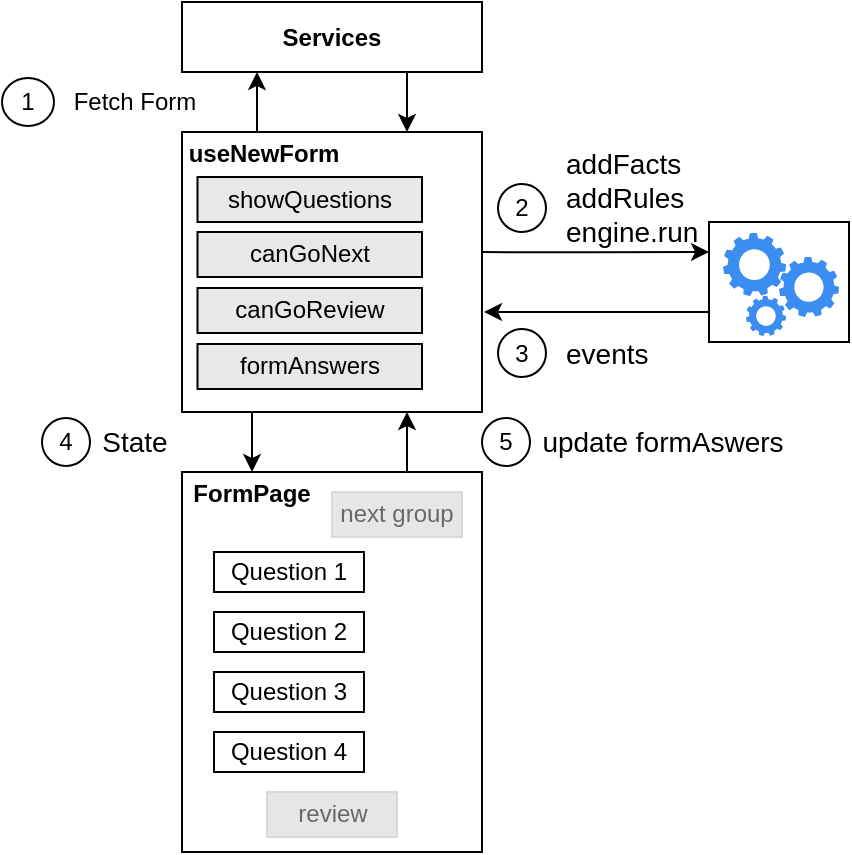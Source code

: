 <mxfile version="24.7.10">
  <diagram name="Page-1" id="z0DzeRFE-C07UqmTsZCE">
    <mxGraphModel dx="600" dy="1492" grid="1" gridSize="10" guides="1" tooltips="1" connect="1" arrows="1" fold="1" page="1" pageScale="1" pageWidth="827" pageHeight="1169" math="0" shadow="0">
      <root>
        <mxCell id="0" />
        <mxCell id="1" parent="0" />
        <mxCell id="nRd9bKDwkKoT_MK630dZ-31" value="" style="rounded=0;whiteSpace=wrap;html=1;" vertex="1" parent="1">
          <mxGeometry x="413.5" y="105" width="70" height="60" as="geometry" />
        </mxCell>
        <mxCell id="nRd9bKDwkKoT_MK630dZ-5" value="" style="sketch=0;html=1;aspect=fixed;strokeColor=none;shadow=0;fillColor=#3B8DF1;verticalAlign=top;labelPosition=center;verticalLabelPosition=bottom;shape=mxgraph.gcp2.gear" vertex="1" parent="1">
          <mxGeometry x="420.5" y="110.5" width="31.5" height="31.5" as="geometry" />
        </mxCell>
        <mxCell id="nRd9bKDwkKoT_MK630dZ-65" style="edgeStyle=orthogonalEdgeStyle;rounded=0;orthogonalLoop=1;jettySize=auto;html=1;exitX=0.75;exitY=0;exitDx=0;exitDy=0;entryX=0.75;entryY=1;entryDx=0;entryDy=0;" edge="1" parent="1" source="nRd9bKDwkKoT_MK630dZ-6" target="nRd9bKDwkKoT_MK630dZ-16">
          <mxGeometry relative="1" as="geometry" />
        </mxCell>
        <mxCell id="nRd9bKDwkKoT_MK630dZ-6" value="" style="rounded=0;whiteSpace=wrap;html=1;" vertex="1" parent="1">
          <mxGeometry x="150" y="230" width="150" height="190" as="geometry" />
        </mxCell>
        <mxCell id="nRd9bKDwkKoT_MK630dZ-7" value="Question 1" style="rounded=0;whiteSpace=wrap;html=1;" vertex="1" parent="1">
          <mxGeometry x="166" y="270" width="75" height="20" as="geometry" />
        </mxCell>
        <mxCell id="nRd9bKDwkKoT_MK630dZ-9" value="Question 2" style="rounded=0;whiteSpace=wrap;html=1;" vertex="1" parent="1">
          <mxGeometry x="166" y="300" width="75" height="20" as="geometry" />
        </mxCell>
        <mxCell id="nRd9bKDwkKoT_MK630dZ-13" value="Question 3" style="rounded=0;whiteSpace=wrap;html=1;" vertex="1" parent="1">
          <mxGeometry x="166" y="330" width="75" height="20" as="geometry" />
        </mxCell>
        <mxCell id="nRd9bKDwkKoT_MK630dZ-14" value="" style="sketch=0;html=1;aspect=fixed;strokeColor=none;shadow=0;fillColor=#3B8DF1;verticalAlign=top;labelPosition=center;verticalLabelPosition=bottom;shape=mxgraph.gcp2.gear" vertex="1" parent="1">
          <mxGeometry x="448.5" y="122.5" width="30" height="30" as="geometry" />
        </mxCell>
        <mxCell id="nRd9bKDwkKoT_MK630dZ-15" value="" style="sketch=0;html=1;aspect=fixed;strokeColor=none;shadow=0;fillColor=#3B8DF1;verticalAlign=top;labelPosition=center;verticalLabelPosition=bottom;shape=mxgraph.gcp2.gear" vertex="1" parent="1">
          <mxGeometry x="432" y="142" width="20" height="20" as="geometry" />
        </mxCell>
        <mxCell id="nRd9bKDwkKoT_MK630dZ-23" style="edgeStyle=orthogonalEdgeStyle;rounded=0;orthogonalLoop=1;jettySize=auto;html=1;exitX=0.25;exitY=0;exitDx=0;exitDy=0;entryX=0.25;entryY=1;entryDx=0;entryDy=0;" edge="1" parent="1" source="nRd9bKDwkKoT_MK630dZ-16" target="nRd9bKDwkKoT_MK630dZ-21">
          <mxGeometry relative="1" as="geometry" />
        </mxCell>
        <mxCell id="nRd9bKDwkKoT_MK630dZ-51" style="edgeStyle=orthogonalEdgeStyle;rounded=0;orthogonalLoop=1;jettySize=auto;html=1;exitX=0.25;exitY=1;exitDx=0;exitDy=0;entryX=0.5;entryY=0;entryDx=0;entryDy=0;" edge="1" parent="1" source="nRd9bKDwkKoT_MK630dZ-16" target="nRd9bKDwkKoT_MK630dZ-49">
          <mxGeometry relative="1" as="geometry" />
        </mxCell>
        <mxCell id="nRd9bKDwkKoT_MK630dZ-62" style="edgeStyle=orthogonalEdgeStyle;rounded=0;orthogonalLoop=1;jettySize=auto;html=1;exitX=1.001;exitY=0.429;exitDx=0;exitDy=0;entryX=0;entryY=0.25;entryDx=0;entryDy=0;exitPerimeter=0;" edge="1" parent="1" source="nRd9bKDwkKoT_MK630dZ-16" target="nRd9bKDwkKoT_MK630dZ-31">
          <mxGeometry relative="1" as="geometry" />
        </mxCell>
        <mxCell id="nRd9bKDwkKoT_MK630dZ-16" value="" style="rounded=0;whiteSpace=wrap;html=1;" vertex="1" parent="1">
          <mxGeometry x="150" y="60" width="150" height="140" as="geometry" />
        </mxCell>
        <mxCell id="nRd9bKDwkKoT_MK630dZ-19" value="1" style="ellipse;whiteSpace=wrap;html=1;" vertex="1" parent="1">
          <mxGeometry x="60" y="33" width="26" height="24" as="geometry" />
        </mxCell>
        <mxCell id="nRd9bKDwkKoT_MK630dZ-24" style="edgeStyle=orthogonalEdgeStyle;rounded=0;orthogonalLoop=1;jettySize=auto;html=1;exitX=0.75;exitY=1;exitDx=0;exitDy=0;entryX=0.75;entryY=0;entryDx=0;entryDy=0;" edge="1" parent="1" source="nRd9bKDwkKoT_MK630dZ-21" target="nRd9bKDwkKoT_MK630dZ-16">
          <mxGeometry relative="1" as="geometry" />
        </mxCell>
        <mxCell id="nRd9bKDwkKoT_MK630dZ-21" value="&lt;b&gt;Services&lt;/b&gt;" style="rounded=0;whiteSpace=wrap;html=1;" vertex="1" parent="1">
          <mxGeometry x="150" y="-5" width="150" height="35" as="geometry" />
        </mxCell>
        <mxCell id="nRd9bKDwkKoT_MK630dZ-22" value="Fetch Form" style="text;html=1;align=center;verticalAlign=middle;resizable=0;points=[];autosize=1;strokeColor=none;fillColor=none;" vertex="1" parent="1">
          <mxGeometry x="86" y="30" width="80" height="30" as="geometry" />
        </mxCell>
        <mxCell id="nRd9bKDwkKoT_MK630dZ-25" value="2" style="ellipse;whiteSpace=wrap;html=1;" vertex="1" parent="1">
          <mxGeometry x="308" y="86" width="24" height="24" as="geometry" />
        </mxCell>
        <mxCell id="nRd9bKDwkKoT_MK630dZ-39" value="3" style="ellipse;whiteSpace=wrap;html=1;" vertex="1" parent="1">
          <mxGeometry x="308" y="158.5" width="24" height="24" as="geometry" />
        </mxCell>
        <mxCell id="nRd9bKDwkKoT_MK630dZ-43" value="&lt;span style=&quot;font-size: 14px; text-wrap: nowrap;&quot;&gt;addFacts&lt;/span&gt;&lt;div&gt;&lt;span style=&quot;font-size: 14px; text-wrap: nowrap;&quot;&gt;addRules&lt;/span&gt;&lt;/div&gt;&lt;div&gt;&lt;span style=&quot;font-size: 14px; text-wrap: nowrap;&quot;&gt;engine.run&lt;/span&gt;&lt;/div&gt;" style="text;html=1;align=left;verticalAlign=middle;whiteSpace=wrap;rounded=0;" vertex="1" parent="1">
          <mxGeometry x="340" y="66.5" width="70" height="52" as="geometry" />
        </mxCell>
        <mxCell id="nRd9bKDwkKoT_MK630dZ-46" value="&lt;b&gt;useNewForm&lt;/b&gt;" style="text;html=1;align=center;verticalAlign=middle;whiteSpace=wrap;rounded=0;" vertex="1" parent="1">
          <mxGeometry x="156" y="64.5" width="70" height="13.5" as="geometry" />
        </mxCell>
        <mxCell id="nRd9bKDwkKoT_MK630dZ-48" value="showQuestions" style="rounded=0;whiteSpace=wrap;html=1;fillColor=#E8E8E8;" vertex="1" parent="1">
          <mxGeometry x="157.75" y="82.5" width="112.25" height="22.5" as="geometry" />
        </mxCell>
        <mxCell id="nRd9bKDwkKoT_MK630dZ-49" value="&lt;b&gt;F&lt;/b&gt;&lt;b style=&quot;background-color: initial;&quot;&gt;ormPage&lt;/b&gt;" style="text;html=1;align=center;verticalAlign=middle;whiteSpace=wrap;rounded=0;" vertex="1" parent="1">
          <mxGeometry x="150" y="230" width="70" height="21.5" as="geometry" />
        </mxCell>
        <mxCell id="nRd9bKDwkKoT_MK630dZ-50" value="Question 4" style="rounded=0;whiteSpace=wrap;html=1;" vertex="1" parent="1">
          <mxGeometry x="166" y="360" width="75" height="20" as="geometry" />
        </mxCell>
        <mxCell id="nRd9bKDwkKoT_MK630dZ-52" value="4" style="ellipse;whiteSpace=wrap;html=1;" vertex="1" parent="1">
          <mxGeometry x="80" y="203" width="24" height="24" as="geometry" />
        </mxCell>
        <mxCell id="nRd9bKDwkKoT_MK630dZ-53" value="State" style="text;html=1;align=center;verticalAlign=middle;resizable=0;points=[];autosize=1;strokeColor=none;fillColor=none;fontSize=14;" vertex="1" parent="1">
          <mxGeometry x="96" y="200" width="60" height="30" as="geometry" />
        </mxCell>
        <mxCell id="nRd9bKDwkKoT_MK630dZ-54" value="&lt;font color=&quot;#696969&quot;&gt;next group&lt;/font&gt;" style="rounded=0;whiteSpace=wrap;html=1;fillColor=#E6E6E6;strokeColor=#D9D9D9;" vertex="1" parent="1">
          <mxGeometry x="225" y="240" width="65" height="22.5" as="geometry" />
        </mxCell>
        <mxCell id="nRd9bKDwkKoT_MK630dZ-55" value="&lt;font color=&quot;#696969&quot;&gt;review&lt;/font&gt;" style="rounded=0;whiteSpace=wrap;html=1;fillColor=#E6E6E6;strokeColor=#D9D9D9;" vertex="1" parent="1">
          <mxGeometry x="192.5" y="390" width="65" height="22.5" as="geometry" />
        </mxCell>
        <mxCell id="nRd9bKDwkKoT_MK630dZ-59" value="canGoNext" style="rounded=0;whiteSpace=wrap;html=1;fillColor=#E8E8E8;" vertex="1" parent="1">
          <mxGeometry x="157.75" y="110" width="112.25" height="22.5" as="geometry" />
        </mxCell>
        <mxCell id="nRd9bKDwkKoT_MK630dZ-60" value="canGoReview" style="rounded=0;whiteSpace=wrap;html=1;fillColor=#E8E8E8;" vertex="1" parent="1">
          <mxGeometry x="157.75" y="138" width="112.25" height="22.5" as="geometry" />
        </mxCell>
        <mxCell id="nRd9bKDwkKoT_MK630dZ-61" value="&lt;span style=&quot;font-size: 14px; text-align: center; text-wrap: nowrap;&quot;&gt;events&lt;/span&gt;" style="text;html=1;align=left;verticalAlign=middle;whiteSpace=wrap;rounded=0;" vertex="1" parent="1">
          <mxGeometry x="340" y="162" width="51" height="18" as="geometry" />
        </mxCell>
        <mxCell id="nRd9bKDwkKoT_MK630dZ-63" style="edgeStyle=orthogonalEdgeStyle;rounded=0;orthogonalLoop=1;jettySize=auto;html=1;exitX=0;exitY=0.75;exitDx=0;exitDy=0;" edge="1" parent="1" source="nRd9bKDwkKoT_MK630dZ-31">
          <mxGeometry relative="1" as="geometry">
            <mxPoint x="301" y="150" as="targetPoint" />
          </mxGeometry>
        </mxCell>
        <mxCell id="nRd9bKDwkKoT_MK630dZ-64" value="formAnswers" style="rounded=0;whiteSpace=wrap;html=1;fillColor=#E8E8E8;" vertex="1" parent="1">
          <mxGeometry x="157.75" y="166" width="112.25" height="22.5" as="geometry" />
        </mxCell>
        <mxCell id="nRd9bKDwkKoT_MK630dZ-66" value="5" style="ellipse;whiteSpace=wrap;html=1;" vertex="1" parent="1">
          <mxGeometry x="300" y="203" width="24" height="24" as="geometry" />
        </mxCell>
        <mxCell id="nRd9bKDwkKoT_MK630dZ-67" value="update formAswers" style="text;html=1;align=center;verticalAlign=middle;resizable=0;points=[];autosize=1;strokeColor=none;fillColor=none;fontSize=14;" vertex="1" parent="1">
          <mxGeometry x="320" y="200" width="140" height="30" as="geometry" />
        </mxCell>
      </root>
    </mxGraphModel>
  </diagram>
</mxfile>
